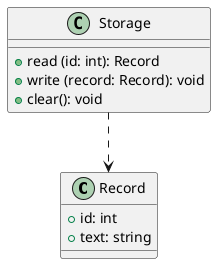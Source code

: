 @startuml
!startsub BaseStorage

class Record  {
    + id: int
    + text: string
}

class Storage {
    + read (id: int): Record
    + write (record: Record): void
    + clear(): void
}

Storage ..> Record
!endsub
@enduml
